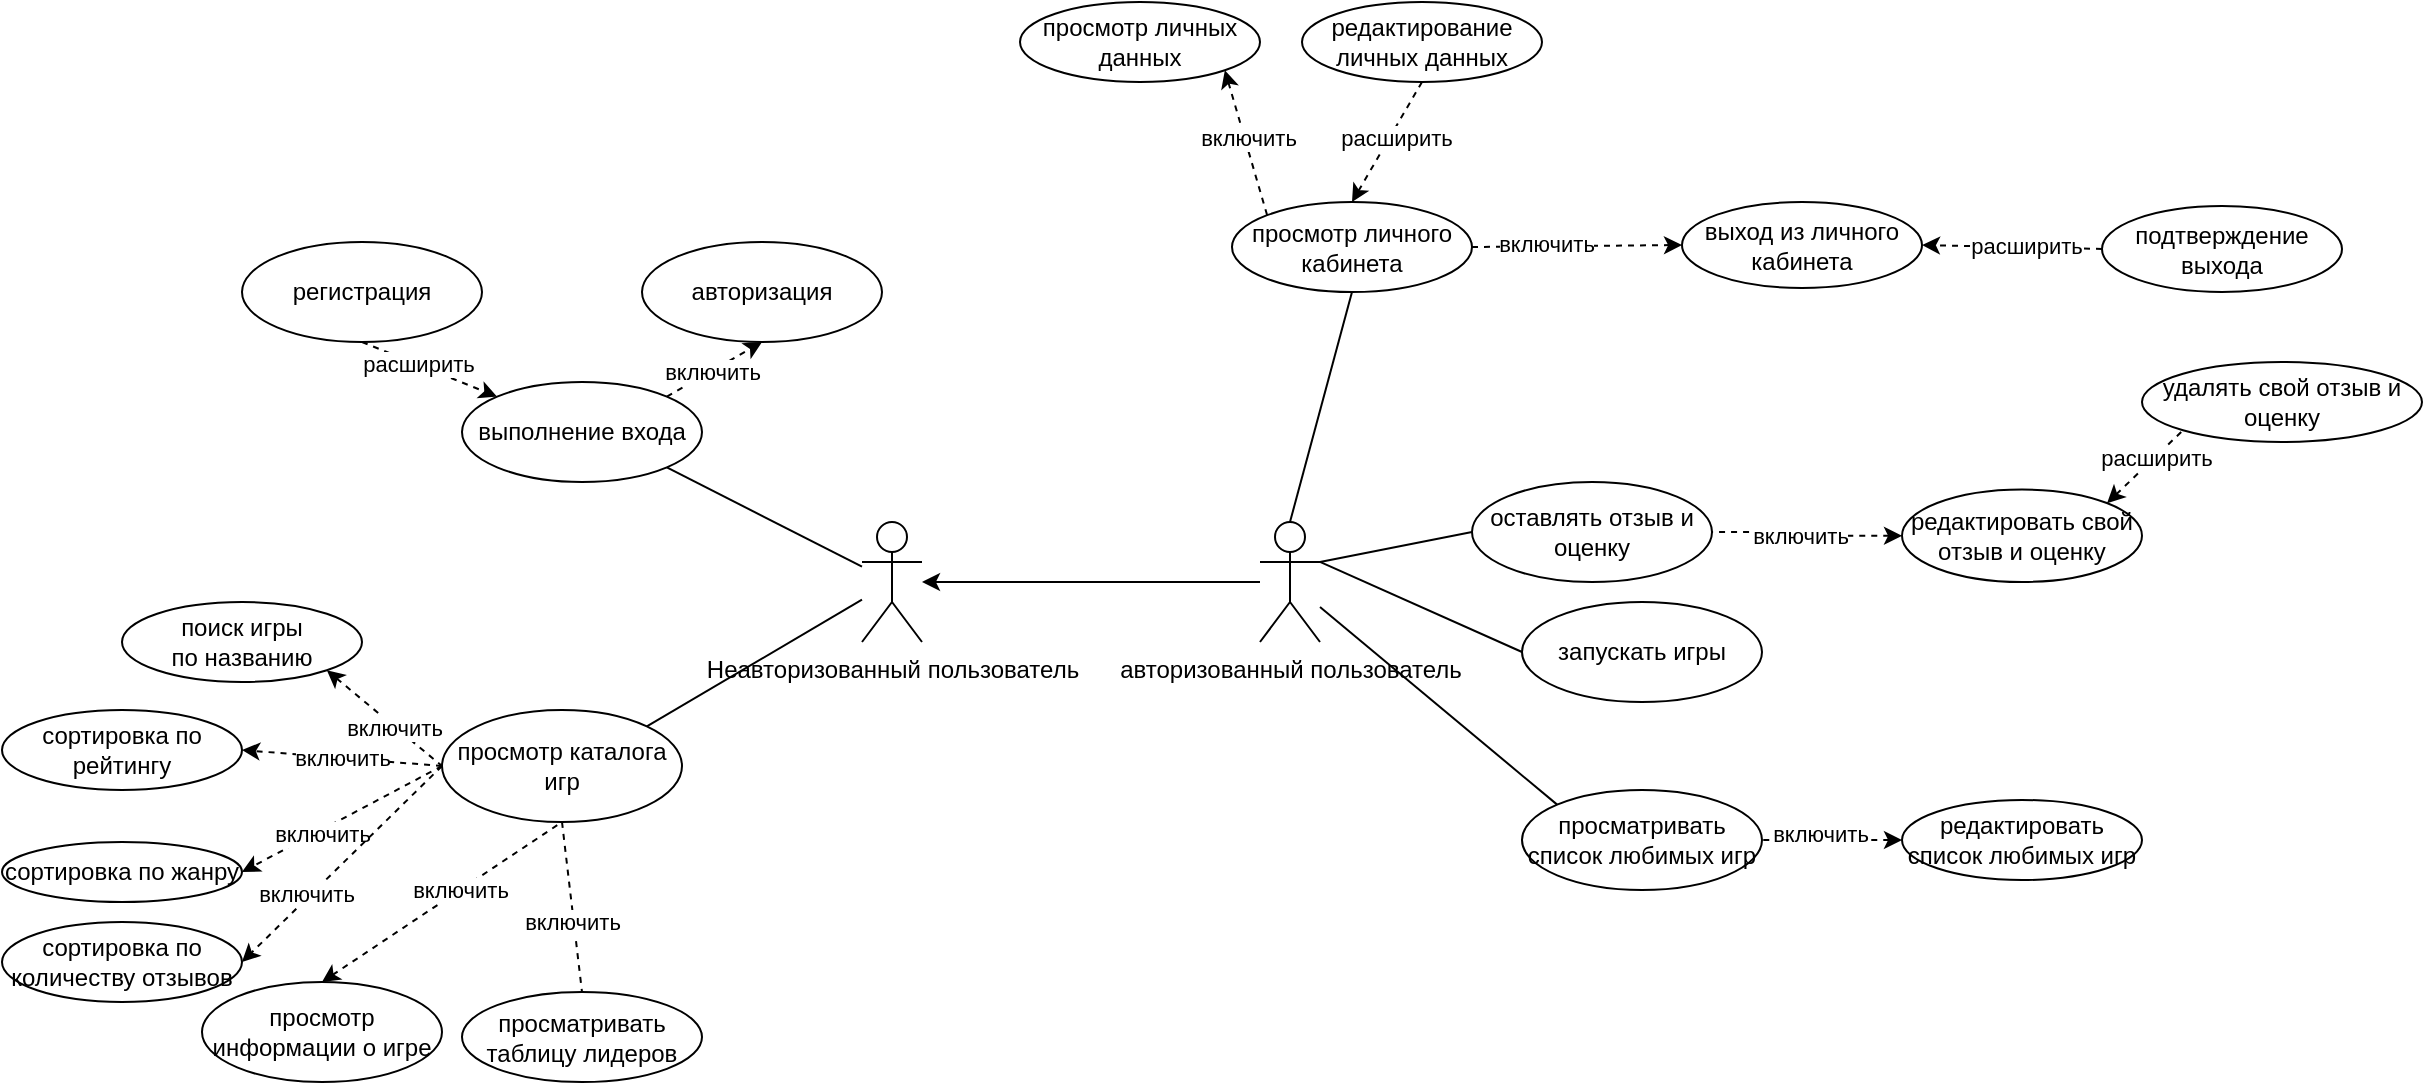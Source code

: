 <mxfile version="26.0.16">
  <diagram name="Страница — 1" id="bm-ooppgEGwWxleXjjFo">
    <mxGraphModel dx="2409" dy="686" grid="1" gridSize="10" guides="1" tooltips="1" connect="1" arrows="1" fold="1" page="1" pageScale="1" pageWidth="1169" pageHeight="827" math="0" shadow="0">
      <root>
        <mxCell id="0" />
        <mxCell id="1" parent="0" />
        <mxCell id="WFBCxs7X10miOEiuouxt-1" value="Неавторизованный пользователь" style="shape=umlActor;verticalLabelPosition=bottom;verticalAlign=top;html=1;outlineConnect=0;" vertex="1" parent="1">
          <mxGeometry x="340" y="280" width="30" height="60" as="geometry" />
        </mxCell>
        <mxCell id="WFBCxs7X10miOEiuouxt-3" style="edgeStyle=orthogonalEdgeStyle;rounded=0;orthogonalLoop=1;jettySize=auto;html=1;" edge="1" parent="1" source="WFBCxs7X10miOEiuouxt-2" target="WFBCxs7X10miOEiuouxt-1">
          <mxGeometry relative="1" as="geometry" />
        </mxCell>
        <mxCell id="WFBCxs7X10miOEiuouxt-62" style="rounded=0;orthogonalLoop=1;jettySize=auto;html=1;exitX=1;exitY=0.333;exitDx=0;exitDy=0;exitPerimeter=0;entryX=0;entryY=0.5;entryDx=0;entryDy=0;endArrow=none;startFill=0;" edge="1" parent="1" source="WFBCxs7X10miOEiuouxt-2" target="WFBCxs7X10miOEiuouxt-61">
          <mxGeometry relative="1" as="geometry" />
        </mxCell>
        <mxCell id="WFBCxs7X10miOEiuouxt-2" value="авторизованный пользователь" style="shape=umlActor;verticalLabelPosition=bottom;verticalAlign=top;html=1;outlineConnect=0;" vertex="1" parent="1">
          <mxGeometry x="539" y="280" width="30" height="60" as="geometry" />
        </mxCell>
        <mxCell id="WFBCxs7X10miOEiuouxt-5" style="rounded=0;orthogonalLoop=1;jettySize=auto;html=1;exitX=1;exitY=1;exitDx=0;exitDy=0;endArrow=none;startFill=0;" edge="1" parent="1" source="WFBCxs7X10miOEiuouxt-4" target="WFBCxs7X10miOEiuouxt-1">
          <mxGeometry relative="1" as="geometry" />
        </mxCell>
        <mxCell id="WFBCxs7X10miOEiuouxt-8" style="rounded=0;orthogonalLoop=1;jettySize=auto;html=1;exitX=1;exitY=0;exitDx=0;exitDy=0;entryX=0.5;entryY=1;entryDx=0;entryDy=0;dashed=1;" edge="1" parent="1" source="WFBCxs7X10miOEiuouxt-4" target="WFBCxs7X10miOEiuouxt-7">
          <mxGeometry relative="1" as="geometry" />
        </mxCell>
        <mxCell id="WFBCxs7X10miOEiuouxt-14" value="включить" style="edgeLabel;html=1;align=center;verticalAlign=middle;resizable=0;points=[];" vertex="1" connectable="0" parent="WFBCxs7X10miOEiuouxt-8">
          <mxGeometry x="-0.044" relative="1" as="geometry">
            <mxPoint as="offset" />
          </mxGeometry>
        </mxCell>
        <mxCell id="WFBCxs7X10miOEiuouxt-4" value="выполнение входа" style="ellipse;whiteSpace=wrap;html=1;" vertex="1" parent="1">
          <mxGeometry x="140" y="210" width="120" height="50" as="geometry" />
        </mxCell>
        <mxCell id="WFBCxs7X10miOEiuouxt-9" style="rounded=0;orthogonalLoop=1;jettySize=auto;html=1;exitX=0.5;exitY=1;exitDx=0;exitDy=0;entryX=0;entryY=0;entryDx=0;entryDy=0;dashed=1;" edge="1" parent="1" source="WFBCxs7X10miOEiuouxt-6" target="WFBCxs7X10miOEiuouxt-4">
          <mxGeometry relative="1" as="geometry" />
        </mxCell>
        <mxCell id="WFBCxs7X10miOEiuouxt-13" value="расширить" style="edgeLabel;html=1;align=center;verticalAlign=middle;resizable=0;points=[];" vertex="1" connectable="0" parent="WFBCxs7X10miOEiuouxt-9">
          <mxGeometry x="-0.175" relative="1" as="geometry">
            <mxPoint as="offset" />
          </mxGeometry>
        </mxCell>
        <mxCell id="WFBCxs7X10miOEiuouxt-6" value="регистрация" style="ellipse;whiteSpace=wrap;html=1;" vertex="1" parent="1">
          <mxGeometry x="30" y="140" width="120" height="50" as="geometry" />
        </mxCell>
        <mxCell id="WFBCxs7X10miOEiuouxt-7" value="авторизация" style="ellipse;whiteSpace=wrap;html=1;" vertex="1" parent="1">
          <mxGeometry x="230" y="140" width="120" height="50" as="geometry" />
        </mxCell>
        <mxCell id="WFBCxs7X10miOEiuouxt-11" style="rounded=0;orthogonalLoop=1;jettySize=auto;html=1;exitX=1;exitY=0;exitDx=0;exitDy=0;endArrow=none;startFill=0;" edge="1" parent="1" source="WFBCxs7X10miOEiuouxt-10" target="WFBCxs7X10miOEiuouxt-1">
          <mxGeometry relative="1" as="geometry" />
        </mxCell>
        <mxCell id="WFBCxs7X10miOEiuouxt-22" style="rounded=0;orthogonalLoop=1;jettySize=auto;html=1;exitX=0;exitY=0.5;exitDx=0;exitDy=0;entryX=1;entryY=0.5;entryDx=0;entryDy=0;dashed=1;" edge="1" parent="1" source="WFBCxs7X10miOEiuouxt-10" target="WFBCxs7X10miOEiuouxt-21">
          <mxGeometry relative="1" as="geometry" />
        </mxCell>
        <mxCell id="WFBCxs7X10miOEiuouxt-23" value="включить" style="edgeLabel;html=1;align=center;verticalAlign=middle;resizable=0;points=[];" vertex="1" connectable="0" parent="WFBCxs7X10miOEiuouxt-22">
          <mxGeometry relative="1" as="geometry">
            <mxPoint as="offset" />
          </mxGeometry>
        </mxCell>
        <mxCell id="WFBCxs7X10miOEiuouxt-25" style="rounded=0;orthogonalLoop=1;jettySize=auto;html=1;exitX=0;exitY=0.5;exitDx=0;exitDy=0;entryX=1;entryY=0.5;entryDx=0;entryDy=0;dashed=1;" edge="1" parent="1" source="WFBCxs7X10miOEiuouxt-10" target="WFBCxs7X10miOEiuouxt-24">
          <mxGeometry relative="1" as="geometry" />
        </mxCell>
        <mxCell id="WFBCxs7X10miOEiuouxt-29" value="включить" style="edgeLabel;html=1;align=center;verticalAlign=middle;resizable=0;points=[];" vertex="1" connectable="0" parent="WFBCxs7X10miOEiuouxt-25">
          <mxGeometry x="0.218" y="2" relative="1" as="geometry">
            <mxPoint as="offset" />
          </mxGeometry>
        </mxCell>
        <mxCell id="WFBCxs7X10miOEiuouxt-28" style="rounded=0;orthogonalLoop=1;jettySize=auto;html=1;exitX=0;exitY=0.5;exitDx=0;exitDy=0;entryX=1;entryY=0.5;entryDx=0;entryDy=0;dashed=1;" edge="1" parent="1" source="WFBCxs7X10miOEiuouxt-10" target="WFBCxs7X10miOEiuouxt-27">
          <mxGeometry relative="1" as="geometry" />
        </mxCell>
        <mxCell id="WFBCxs7X10miOEiuouxt-30" value="включить" style="edgeLabel;html=1;align=center;verticalAlign=middle;resizable=0;points=[];" vertex="1" connectable="0" parent="WFBCxs7X10miOEiuouxt-28">
          <mxGeometry x="0.334" y="-2" relative="1" as="geometry">
            <mxPoint as="offset" />
          </mxGeometry>
        </mxCell>
        <mxCell id="WFBCxs7X10miOEiuouxt-72" style="rounded=0;orthogonalLoop=1;jettySize=auto;html=1;exitX=0.5;exitY=1;exitDx=0;exitDy=0;entryX=0.5;entryY=0;entryDx=0;entryDy=0;dashed=1;endArrow=none;startFill=0;" edge="1" parent="1" source="WFBCxs7X10miOEiuouxt-10" target="WFBCxs7X10miOEiuouxt-71">
          <mxGeometry relative="1" as="geometry" />
        </mxCell>
        <mxCell id="WFBCxs7X10miOEiuouxt-73" value="включить" style="edgeLabel;html=1;align=center;verticalAlign=middle;resizable=0;points=[];" vertex="1" connectable="0" parent="WFBCxs7X10miOEiuouxt-72">
          <mxGeometry x="0.154" y="-1" relative="1" as="geometry">
            <mxPoint as="offset" />
          </mxGeometry>
        </mxCell>
        <mxCell id="WFBCxs7X10miOEiuouxt-10" value="просмотр каталога игр" style="ellipse;whiteSpace=wrap;html=1;" vertex="1" parent="1">
          <mxGeometry x="130" y="374" width="120" height="56" as="geometry" />
        </mxCell>
        <mxCell id="WFBCxs7X10miOEiuouxt-16" style="rounded=0;orthogonalLoop=1;jettySize=auto;html=1;exitX=1;exitY=1;exitDx=0;exitDy=0;entryX=0;entryY=0.5;entryDx=0;entryDy=0;dashed=1;endArrow=none;startFill=1;startArrow=classic;" edge="1" parent="1" source="WFBCxs7X10miOEiuouxt-15" target="WFBCxs7X10miOEiuouxt-10">
          <mxGeometry relative="1" as="geometry" />
        </mxCell>
        <mxCell id="WFBCxs7X10miOEiuouxt-17" value="включить" style="edgeLabel;html=1;align=center;verticalAlign=middle;resizable=0;points=[];" vertex="1" connectable="0" parent="WFBCxs7X10miOEiuouxt-16">
          <mxGeometry x="0.188" y="-1" relative="1" as="geometry">
            <mxPoint y="-1" as="offset" />
          </mxGeometry>
        </mxCell>
        <mxCell id="WFBCxs7X10miOEiuouxt-15" value="поиск игры&lt;div&gt;по названию&lt;/div&gt;" style="ellipse;whiteSpace=wrap;html=1;" vertex="1" parent="1">
          <mxGeometry x="-30" y="320" width="120" height="40" as="geometry" />
        </mxCell>
        <mxCell id="WFBCxs7X10miOEiuouxt-21" value="сортировка по рейтингу" style="ellipse;whiteSpace=wrap;html=1;" vertex="1" parent="1">
          <mxGeometry x="-90" y="374" width="120" height="40" as="geometry" />
        </mxCell>
        <mxCell id="WFBCxs7X10miOEiuouxt-24" value="сортировка по жанру" style="ellipse;whiteSpace=wrap;html=1;" vertex="1" parent="1">
          <mxGeometry x="-90" y="440" width="120" height="30" as="geometry" />
        </mxCell>
        <mxCell id="WFBCxs7X10miOEiuouxt-27" value="сортировка по количеству отзывов" style="ellipse;whiteSpace=wrap;html=1;" vertex="1" parent="1">
          <mxGeometry x="-90" y="480" width="120" height="40" as="geometry" />
        </mxCell>
        <mxCell id="WFBCxs7X10miOEiuouxt-34" style="rounded=0;orthogonalLoop=1;jettySize=auto;html=1;exitX=0.5;exitY=0;exitDx=0;exitDy=0;entryX=0.5;entryY=1;entryDx=0;entryDy=0;dashed=1;endArrow=none;startFill=1;startArrow=classic;" edge="1" parent="1" source="WFBCxs7X10miOEiuouxt-33" target="WFBCxs7X10miOEiuouxt-10">
          <mxGeometry relative="1" as="geometry" />
        </mxCell>
        <mxCell id="WFBCxs7X10miOEiuouxt-60" value="включить" style="edgeLabel;html=1;align=center;verticalAlign=middle;resizable=0;points=[];" vertex="1" connectable="0" parent="WFBCxs7X10miOEiuouxt-34">
          <mxGeometry x="0.151" relative="1" as="geometry">
            <mxPoint as="offset" />
          </mxGeometry>
        </mxCell>
        <mxCell id="WFBCxs7X10miOEiuouxt-33" value="просмотр информации о игре" style="ellipse;whiteSpace=wrap;html=1;" vertex="1" parent="1">
          <mxGeometry x="10" y="510" width="120" height="50" as="geometry" />
        </mxCell>
        <mxCell id="WFBCxs7X10miOEiuouxt-51" style="rounded=0;orthogonalLoop=1;jettySize=auto;html=1;exitX=1;exitY=0.5;exitDx=0;exitDy=0;entryX=0;entryY=0.5;entryDx=0;entryDy=0;dashed=1;" edge="1" parent="1" source="WFBCxs7X10miOEiuouxt-35" target="WFBCxs7X10miOEiuouxt-49">
          <mxGeometry relative="1" as="geometry" />
        </mxCell>
        <mxCell id="WFBCxs7X10miOEiuouxt-57" value="включить" style="edgeLabel;html=1;align=center;verticalAlign=middle;resizable=0;points=[];" vertex="1" connectable="0" parent="WFBCxs7X10miOEiuouxt-51">
          <mxGeometry x="-0.306" y="1" relative="1" as="geometry">
            <mxPoint as="offset" />
          </mxGeometry>
        </mxCell>
        <mxCell id="WFBCxs7X10miOEiuouxt-35" value="просмотр личного кабинета" style="ellipse;whiteSpace=wrap;html=1;" vertex="1" parent="1">
          <mxGeometry x="525" y="120" width="120" height="45" as="geometry" />
        </mxCell>
        <mxCell id="WFBCxs7X10miOEiuouxt-37" style="rounded=0;orthogonalLoop=1;jettySize=auto;html=1;exitX=0.5;exitY=1;exitDx=0;exitDy=0;entryX=0.5;entryY=0;entryDx=0;entryDy=0;entryPerimeter=0;endArrow=none;startFill=0;" edge="1" parent="1" source="WFBCxs7X10miOEiuouxt-35" target="WFBCxs7X10miOEiuouxt-2">
          <mxGeometry relative="1" as="geometry" />
        </mxCell>
        <mxCell id="WFBCxs7X10miOEiuouxt-38" value="запускать игры" style="ellipse;whiteSpace=wrap;html=1;" vertex="1" parent="1">
          <mxGeometry x="670" y="320" width="120" height="50" as="geometry" />
        </mxCell>
        <mxCell id="WFBCxs7X10miOEiuouxt-39" style="rounded=0;orthogonalLoop=1;jettySize=auto;html=1;exitX=0;exitY=0.5;exitDx=0;exitDy=0;entryX=1;entryY=0.333;entryDx=0;entryDy=0;entryPerimeter=0;endArrow=none;startFill=0;" edge="1" parent="1" source="WFBCxs7X10miOEiuouxt-38" target="WFBCxs7X10miOEiuouxt-2">
          <mxGeometry relative="1" as="geometry" />
        </mxCell>
        <mxCell id="WFBCxs7X10miOEiuouxt-43" style="rounded=0;orthogonalLoop=1;jettySize=auto;html=1;exitX=1;exitY=1;exitDx=0;exitDy=0;entryX=0;entryY=0;entryDx=0;entryDy=0;dashed=1;endArrow=none;endFill=1;startArrow=classic;startFill=1;" edge="1" parent="1" source="WFBCxs7X10miOEiuouxt-40" target="WFBCxs7X10miOEiuouxt-35">
          <mxGeometry relative="1" as="geometry" />
        </mxCell>
        <mxCell id="WFBCxs7X10miOEiuouxt-46" value="включить" style="edgeLabel;html=1;align=center;verticalAlign=middle;resizable=0;points=[];" vertex="1" connectable="0" parent="WFBCxs7X10miOEiuouxt-43">
          <mxGeometry x="-0.061" y="1" relative="1" as="geometry">
            <mxPoint as="offset" />
          </mxGeometry>
        </mxCell>
        <mxCell id="WFBCxs7X10miOEiuouxt-40" value="просмотр личных данных" style="ellipse;whiteSpace=wrap;html=1;" vertex="1" parent="1">
          <mxGeometry x="419" y="20" width="120" height="40" as="geometry" />
        </mxCell>
        <mxCell id="WFBCxs7X10miOEiuouxt-44" style="rounded=0;orthogonalLoop=1;jettySize=auto;html=1;exitX=0.5;exitY=1;exitDx=0;exitDy=0;entryX=0.5;entryY=0;entryDx=0;entryDy=0;dashed=1;" edge="1" parent="1" source="WFBCxs7X10miOEiuouxt-42" target="WFBCxs7X10miOEiuouxt-35">
          <mxGeometry relative="1" as="geometry">
            <mxPoint x="585" y="110" as="targetPoint" />
          </mxGeometry>
        </mxCell>
        <mxCell id="WFBCxs7X10miOEiuouxt-47" value="расширить" style="edgeLabel;html=1;align=center;verticalAlign=middle;resizable=0;points=[];" vertex="1" connectable="0" parent="WFBCxs7X10miOEiuouxt-44">
          <mxGeometry x="-0.115" y="3" relative="1" as="geometry">
            <mxPoint as="offset" />
          </mxGeometry>
        </mxCell>
        <mxCell id="WFBCxs7X10miOEiuouxt-42" value="редактирование личных данных" style="ellipse;whiteSpace=wrap;html=1;" vertex="1" parent="1">
          <mxGeometry x="560" y="20" width="120" height="40" as="geometry" />
        </mxCell>
        <mxCell id="WFBCxs7X10miOEiuouxt-49" value="выход из личного кабинета" style="ellipse;whiteSpace=wrap;html=1;" vertex="1" parent="1">
          <mxGeometry x="750" y="120" width="120" height="43" as="geometry" />
        </mxCell>
        <mxCell id="WFBCxs7X10miOEiuouxt-53" style="rounded=0;orthogonalLoop=1;jettySize=auto;html=1;exitX=0;exitY=0.5;exitDx=0;exitDy=0;entryX=1;entryY=0.5;entryDx=0;entryDy=0;dashed=1;" edge="1" parent="1" source="WFBCxs7X10miOEiuouxt-50" target="WFBCxs7X10miOEiuouxt-49">
          <mxGeometry relative="1" as="geometry" />
        </mxCell>
        <mxCell id="WFBCxs7X10miOEiuouxt-58" value="расширить" style="edgeLabel;html=1;align=center;verticalAlign=middle;resizable=0;points=[];" vertex="1" connectable="0" parent="WFBCxs7X10miOEiuouxt-53">
          <mxGeometry x="-0.145" y="-1" relative="1" as="geometry">
            <mxPoint as="offset" />
          </mxGeometry>
        </mxCell>
        <mxCell id="WFBCxs7X10miOEiuouxt-50" value="подтверждение выхода" style="ellipse;whiteSpace=wrap;html=1;" vertex="1" parent="1">
          <mxGeometry x="960" y="122" width="120" height="43" as="geometry" />
        </mxCell>
        <mxCell id="WFBCxs7X10miOEiuouxt-61" value="оставлять отзыв и оценку" style="ellipse;whiteSpace=wrap;html=1;" vertex="1" parent="1">
          <mxGeometry x="645" y="260" width="120" height="50" as="geometry" />
        </mxCell>
        <mxCell id="WFBCxs7X10miOEiuouxt-65" style="edgeStyle=orthogonalEdgeStyle;rounded=0;orthogonalLoop=1;jettySize=auto;html=1;exitX=0;exitY=0.5;exitDx=0;exitDy=0;entryX=1;entryY=0.5;entryDx=0;entryDy=0;endArrow=none;startFill=1;startArrow=classic;dashed=1;" edge="1" parent="1" source="WFBCxs7X10miOEiuouxt-64" target="WFBCxs7X10miOEiuouxt-61">
          <mxGeometry relative="1" as="geometry" />
        </mxCell>
        <mxCell id="WFBCxs7X10miOEiuouxt-66" value="включить" style="edgeLabel;html=1;align=center;verticalAlign=middle;resizable=0;points=[];" vertex="1" connectable="0" parent="WFBCxs7X10miOEiuouxt-65">
          <mxGeometry x="-0.005" y="4" relative="1" as="geometry">
            <mxPoint as="offset" />
          </mxGeometry>
        </mxCell>
        <mxCell id="WFBCxs7X10miOEiuouxt-68" style="rounded=0;orthogonalLoop=1;jettySize=auto;html=1;exitX=1;exitY=0;exitDx=0;exitDy=0;entryX=0;entryY=1;entryDx=0;entryDy=0;endArrow=none;endFill=1;dashed=1;startFill=1;startArrow=classic;" edge="1" parent="1" source="WFBCxs7X10miOEiuouxt-64" target="WFBCxs7X10miOEiuouxt-67">
          <mxGeometry relative="1" as="geometry" />
        </mxCell>
        <mxCell id="WFBCxs7X10miOEiuouxt-69" value="расширить" style="edgeLabel;html=1;align=center;verticalAlign=middle;resizable=0;points=[];" vertex="1" connectable="0" parent="WFBCxs7X10miOEiuouxt-68">
          <mxGeometry x="0.283" relative="1" as="geometry">
            <mxPoint as="offset" />
          </mxGeometry>
        </mxCell>
        <mxCell id="WFBCxs7X10miOEiuouxt-64" value="редактировать свой отзыв и оценку" style="ellipse;whiteSpace=wrap;html=1;" vertex="1" parent="1">
          <mxGeometry x="860" y="263.75" width="120" height="46.25" as="geometry" />
        </mxCell>
        <mxCell id="WFBCxs7X10miOEiuouxt-67" value="удалять свой отзыв и оценку" style="ellipse;whiteSpace=wrap;html=1;" vertex="1" parent="1">
          <mxGeometry x="980" y="200" width="140" height="40" as="geometry" />
        </mxCell>
        <mxCell id="WFBCxs7X10miOEiuouxt-71" value="просматривать таблицу лидеров" style="ellipse;whiteSpace=wrap;html=1;" vertex="1" parent="1">
          <mxGeometry x="140" y="515" width="120" height="45" as="geometry" />
        </mxCell>
        <mxCell id="WFBCxs7X10miOEiuouxt-75" style="rounded=0;orthogonalLoop=1;jettySize=auto;html=1;exitX=0;exitY=0;exitDx=0;exitDy=0;endArrow=none;startFill=0;startArrow=none;" edge="1" parent="1" source="WFBCxs7X10miOEiuouxt-74" target="WFBCxs7X10miOEiuouxt-2">
          <mxGeometry relative="1" as="geometry" />
        </mxCell>
        <mxCell id="WFBCxs7X10miOEiuouxt-74" value="просматривать список любимых игр" style="ellipse;whiteSpace=wrap;html=1;" vertex="1" parent="1">
          <mxGeometry x="670" y="414" width="120" height="50" as="geometry" />
        </mxCell>
        <mxCell id="WFBCxs7X10miOEiuouxt-77" style="edgeStyle=orthogonalEdgeStyle;rounded=0;orthogonalLoop=1;jettySize=auto;html=1;exitX=0;exitY=0.5;exitDx=0;exitDy=0;entryX=1;entryY=0.5;entryDx=0;entryDy=0;endArrow=none;startFill=1;startArrow=classic;dashed=1;" edge="1" parent="1" source="WFBCxs7X10miOEiuouxt-76" target="WFBCxs7X10miOEiuouxt-74">
          <mxGeometry relative="1" as="geometry" />
        </mxCell>
        <mxCell id="WFBCxs7X10miOEiuouxt-78" value="включить" style="edgeLabel;html=1;align=center;verticalAlign=middle;resizable=0;points=[];" vertex="1" connectable="0" parent="WFBCxs7X10miOEiuouxt-77">
          <mxGeometry x="0.176" y="-3" relative="1" as="geometry">
            <mxPoint as="offset" />
          </mxGeometry>
        </mxCell>
        <mxCell id="WFBCxs7X10miOEiuouxt-76" value="редактировать список любимых игр" style="ellipse;whiteSpace=wrap;html=1;" vertex="1" parent="1">
          <mxGeometry x="860" y="419" width="120" height="40" as="geometry" />
        </mxCell>
      </root>
    </mxGraphModel>
  </diagram>
</mxfile>
